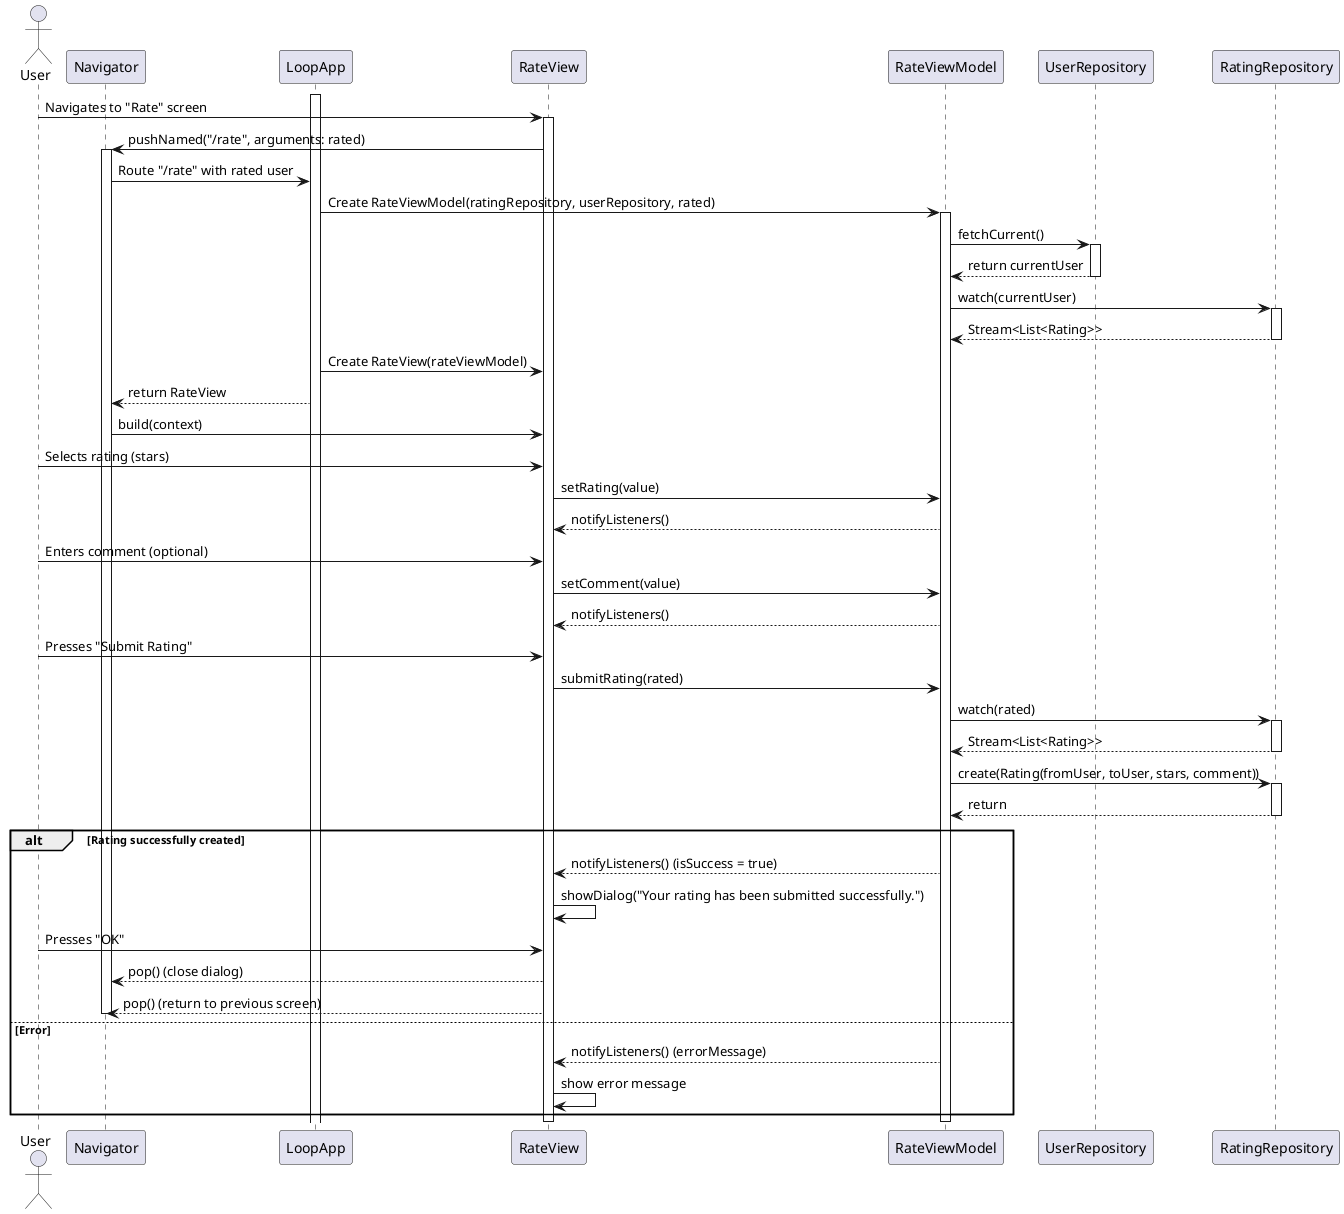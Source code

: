 @startuml

actor User

participant Navigator
participant LoopApp
participant RateView
participant RateViewModel
participant UserRepository
participant RatingRepository


activate LoopApp
User -> RateView: Navigates to "Rate" screen
activate RateView


RateView -> Navigator: pushNamed("/rate", arguments: rated)
activate Navigator
Navigator -> LoopApp: Route "/rate" with rated user

LoopApp -> RateViewModel: Create RateViewModel(ratingRepository, userRepository, rated)
activate RateViewModel
RateViewModel -> UserRepository: fetchCurrent()
activate UserRepository
UserRepository --> RateViewModel: return currentUser
deactivate UserRepository
RateViewModel -> RatingRepository: watch(currentUser)
activate RatingRepository
RatingRepository --> RateViewModel: Stream<List<Rating>>
deactivate RatingRepository
LoopApp -> RateView: Create RateView(rateViewModel)

LoopApp --> Navigator: return RateView

Navigator -> RateView: build(context)


User -> RateView: Selects rating (stars)

RateView -> RateViewModel: setRating(value)

RateViewModel --> RateView: notifyListeners()


User -> RateView: Enters comment (optional)
RateView -> RateViewModel: setComment(value)

RateViewModel --> RateView: notifyListeners()


User -> RateView: Presses "Submit Rating"
RateView -> RateViewModel: submitRating(rated)
RateViewModel -> RatingRepository: watch(rated)
activate RatingRepository
RatingRepository --> RateViewModel: Stream<List<Rating>>
deactivate RatingRepository
RateViewModel -> RatingRepository: create(Rating(fromUser, toUser, stars, comment))
activate RatingRepository
RatingRepository --> RateViewModel: return
deactivate RatingRepository

alt Rating successfully created
    RateViewModel --> RateView: notifyListeners() (isSuccess = true)
    RateView -> RateView: showDialog("Your rating has been submitted successfully.")
    User -> RateView: Presses "OK"
    RateView --> Navigator: pop() (close dialog)
    RateView --> Navigator: pop() (return to previous screen)
    deactivate Navigator
else Error
    RateViewModel --> RateView: notifyListeners() (errorMessage)
    RateView -> RateView: show error message
end
deactivate RateViewModel
deactivate RateView

@enduml
